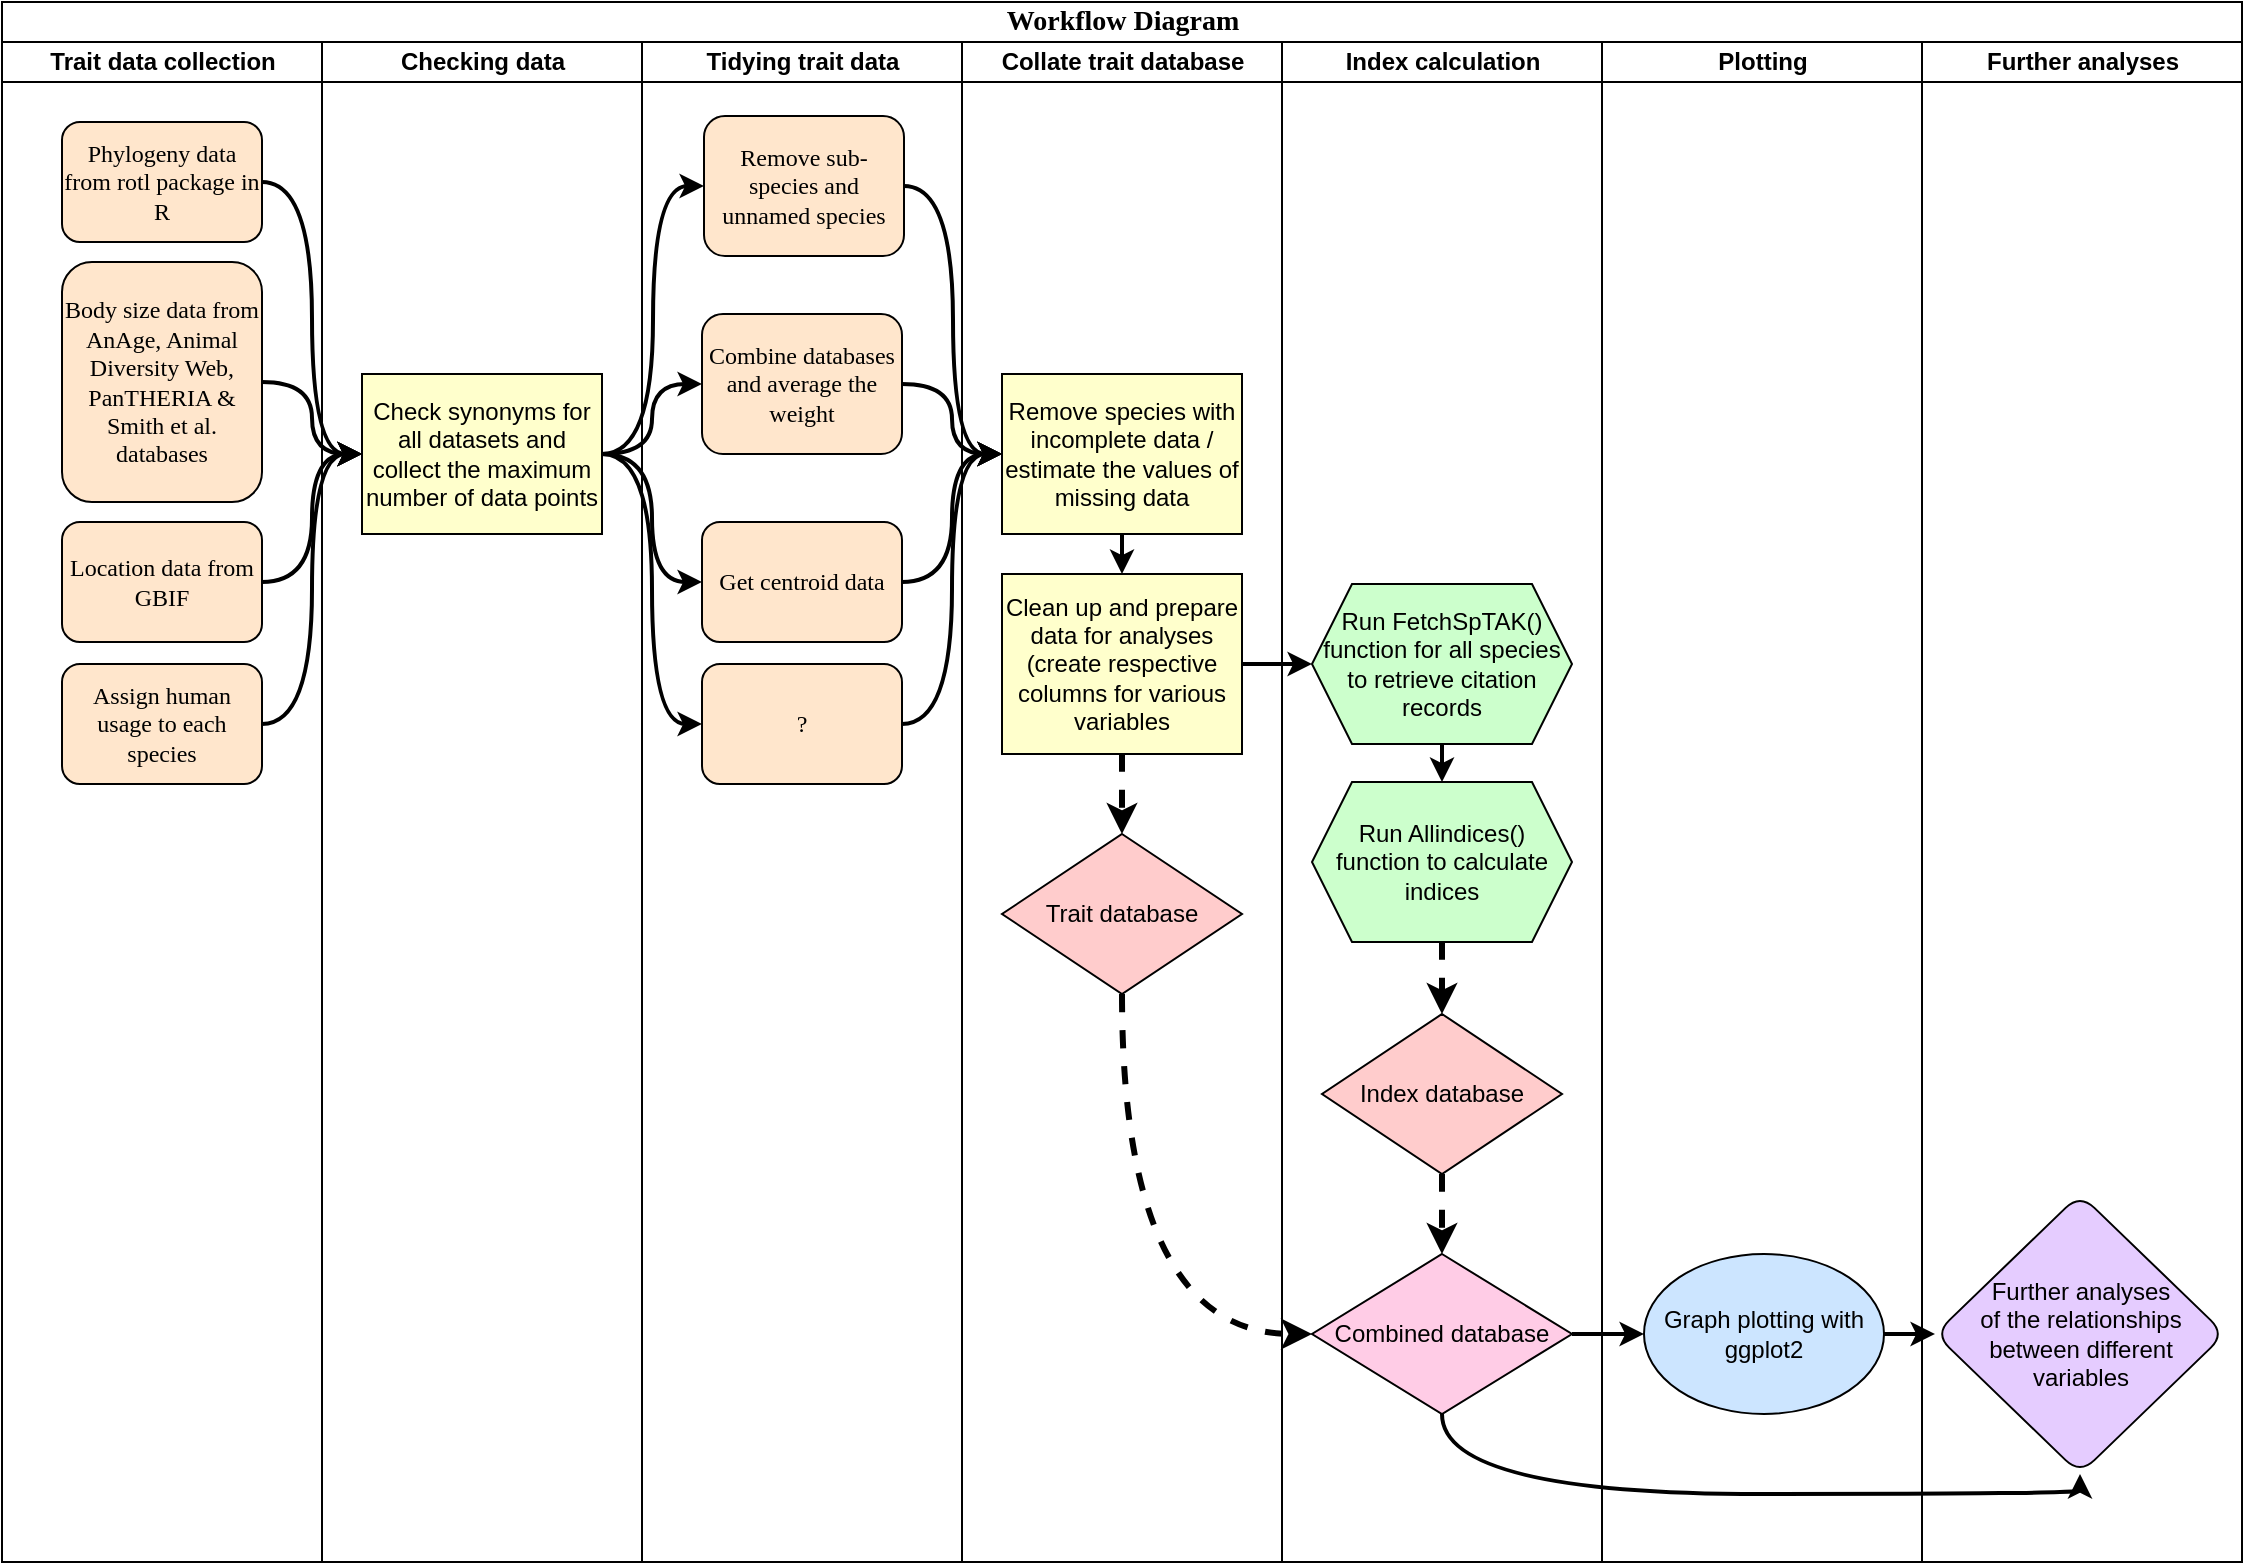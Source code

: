 <mxfile version="13.7.3" type="device"><diagram name="Page-1" id="74e2e168-ea6b-b213-b513-2b3c1d86103e"><mxGraphModel dx="1422" dy="822" grid="1" gridSize="10" guides="1" tooltips="1" connect="1" arrows="1" fold="1" page="1" pageScale="1" pageWidth="1100" pageHeight="850" background="#ffffff" math="0" shadow="0"><root><mxCell id="0"/><mxCell id="1" parent="0"/><mxCell id="77e6c97f196da883-1" value="&lt;font style=&quot;font-size: 14px&quot;&gt;Workflow Diagram&lt;/font&gt;" style="swimlane;html=1;childLayout=stackLayout;startSize=20;rounded=0;shadow=0;labelBackgroundColor=none;strokeWidth=1;fontFamily=Verdana;fontSize=8;align=center;" parent="1" vertex="1"><mxGeometry x="70" y="40" width="1120" height="780" as="geometry"><mxRectangle x="70" y="40" width="180" height="20" as="alternateBounds"/></mxGeometry></mxCell><mxCell id="77e6c97f196da883-2" value="Trait data collection" style="swimlane;html=1;startSize=20;" parent="77e6c97f196da883-1" vertex="1"><mxGeometry y="20" width="160" height="760" as="geometry"/></mxCell><mxCell id="77e6c97f196da883-8" value="&lt;font style=&quot;font-size: 12px&quot;&gt;Phylogeny data from rotl package in R&lt;/font&gt;" style="rounded=1;whiteSpace=wrap;html=1;shadow=0;labelBackgroundColor=none;strokeWidth=1;fontFamily=Verdana;fontSize=8;align=center;fillColor=#FFE6CC;" parent="77e6c97f196da883-2" vertex="1"><mxGeometry x="30" y="40" width="100" height="60" as="geometry"/></mxCell><mxCell id="77e6c97f196da883-9" value="&lt;font style=&quot;font-size: 12px&quot;&gt;Body size data from AnAge, Animal Diversity Web, PanTHERIA &amp;amp; Smith et al. databases&lt;/font&gt;" style="rounded=1;whiteSpace=wrap;html=1;shadow=0;labelBackgroundColor=none;strokeWidth=1;fontFamily=Verdana;fontSize=8;align=center;fillColor=#FFE6CC;" parent="77e6c97f196da883-2" vertex="1"><mxGeometry x="30" y="110" width="100" height="120" as="geometry"/></mxCell><mxCell id="77e6c97f196da883-10" value="&lt;font style=&quot;font-size: 12px&quot;&gt;Location data from GBIF&lt;/font&gt;" style="rounded=1;whiteSpace=wrap;html=1;shadow=0;labelBackgroundColor=none;strokeWidth=1;fontFamily=Verdana;fontSize=8;align=center;fillColor=#FFE6CC;" parent="77e6c97f196da883-2" vertex="1"><mxGeometry x="30" y="240" width="100" height="60" as="geometry"/></mxCell><mxCell id="XKUxORRQM8vKHSbiPtRv-2" value="&lt;font style=&quot;font-size: 12px&quot;&gt;Assign human usage to each species&lt;/font&gt;" style="rounded=1;whiteSpace=wrap;html=1;shadow=0;labelBackgroundColor=none;strokeWidth=1;fontFamily=Verdana;fontSize=8;align=center;fillColor=#FFE6CC;" parent="77e6c97f196da883-2" vertex="1"><mxGeometry x="30" y="311" width="100" height="60" as="geometry"/></mxCell><mxCell id="lmaGeAKRNaaqFspGX6gg-12" value="" style="edgeStyle=orthogonalEdgeStyle;rounded=0;orthogonalLoop=1;jettySize=auto;html=1;strokeWidth=2;entryX=0;entryY=0.5;entryDx=0;entryDy=0;curved=1;" edge="1" parent="77e6c97f196da883-1" source="77e6c97f196da883-8" target="XKUxORRQM8vKHSbiPtRv-25"><mxGeometry relative="1" as="geometry"><mxPoint x="210" y="90" as="targetPoint"/></mxGeometry></mxCell><mxCell id="lmaGeAKRNaaqFspGX6gg-14" value="" style="edgeStyle=orthogonalEdgeStyle;curved=1;rounded=0;orthogonalLoop=1;jettySize=auto;html=1;strokeWidth=2;entryX=0;entryY=0.5;entryDx=0;entryDy=0;" edge="1" parent="77e6c97f196da883-1" source="77e6c97f196da883-9" target="XKUxORRQM8vKHSbiPtRv-25"><mxGeometry relative="1" as="geometry"><mxPoint x="210" y="190" as="targetPoint"/></mxGeometry></mxCell><mxCell id="77e6c97f196da883-3" value="Checking data" style="swimlane;html=1;startSize=20;" parent="77e6c97f196da883-1" vertex="1"><mxGeometry x="160" y="20" width="160" height="760" as="geometry"/></mxCell><mxCell id="XKUxORRQM8vKHSbiPtRv-25" value="Check synonyms for all datasets and collect the maximum number of data points" style="rounded=0;whiteSpace=wrap;html=1;fillColor=#FFFFCC;" parent="77e6c97f196da883-3" vertex="1"><mxGeometry x="20" y="166" width="120" height="80" as="geometry"/></mxCell><mxCell id="lmaGeAKRNaaqFspGX6gg-16" value="" style="edgeStyle=orthogonalEdgeStyle;curved=1;rounded=0;orthogonalLoop=1;jettySize=auto;html=1;strokeWidth=2;entryX=0;entryY=0.5;entryDx=0;entryDy=0;" edge="1" parent="77e6c97f196da883-1" source="77e6c97f196da883-10" target="XKUxORRQM8vKHSbiPtRv-25"><mxGeometry relative="1" as="geometry"><mxPoint x="210" y="290" as="targetPoint"/></mxGeometry></mxCell><mxCell id="lmaGeAKRNaaqFspGX6gg-18" value="" style="edgeStyle=orthogonalEdgeStyle;curved=1;rounded=0;orthogonalLoop=1;jettySize=auto;html=1;strokeWidth=2;entryX=0;entryY=0.5;entryDx=0;entryDy=0;" edge="1" parent="77e6c97f196da883-1" source="XKUxORRQM8vKHSbiPtRv-2" target="XKUxORRQM8vKHSbiPtRv-25"><mxGeometry relative="1" as="geometry"><mxPoint x="210" y="361" as="targetPoint"/></mxGeometry></mxCell><mxCell id="77e6c97f196da883-7" value="Further analyses" style="swimlane;html=1;startSize=20;" parent="1" vertex="1"><mxGeometry x="1030" y="60" width="160" height="760" as="geometry"/></mxCell><mxCell id="XKUxORRQM8vKHSbiPtRv-65" value="&lt;span&gt;Further analyses&lt;/span&gt;&lt;br&gt;&lt;span&gt;of the relationships&lt;/span&gt;&lt;br&gt;&lt;span&gt;between different variables&lt;/span&gt;" style="rhombus;whiteSpace=wrap;html=1;fillColor=#E5CCFF;rounded=1;" parent="77e6c97f196da883-7" vertex="1"><mxGeometry x="6.5" y="576" width="145" height="140" as="geometry"/></mxCell><mxCell id="77e6c97f196da883-6" value="Plotting" style="swimlane;html=1;startSize=20;" parent="1" vertex="1"><mxGeometry x="870" y="60" width="160" height="760" as="geometry"/></mxCell><mxCell id="XKUxORRQM8vKHSbiPtRv-56" value="Graph plotting with ggplot2" style="ellipse;whiteSpace=wrap;html=1;fillColor=#CCE5FF;" parent="77e6c97f196da883-6" vertex="1"><mxGeometry x="21" y="606" width="120" height="80" as="geometry"/></mxCell><mxCell id="77e6c97f196da883-5" value="Index calculation" style="swimlane;html=1;startSize=20;" parent="1" vertex="1"><mxGeometry x="710" y="60" width="160" height="760" as="geometry"/></mxCell><mxCell id="XKUxORRQM8vKHSbiPtRv-49" value="" style="edgeStyle=orthogonalEdgeStyle;curved=1;rounded=0;orthogonalLoop=1;jettySize=auto;html=1;strokeWidth=2;" parent="77e6c97f196da883-5" source="XKUxORRQM8vKHSbiPtRv-44" target="XKUxORRQM8vKHSbiPtRv-48" edge="1"><mxGeometry relative="1" as="geometry"/></mxCell><mxCell id="XKUxORRQM8vKHSbiPtRv-51" value="" style="edgeStyle=orthogonalEdgeStyle;curved=1;rounded=0;orthogonalLoop=1;jettySize=auto;html=1;entryX=0.5;entryY=0;entryDx=0;entryDy=0;labelBorderColor=none;dashed=1;strokeWidth=3;" parent="77e6c97f196da883-5" target="XKUxORRQM8vKHSbiPtRv-50" edge="1"><mxGeometry relative="1" as="geometry"><mxPoint x="80" y="450" as="sourcePoint"/><mxPoint x="-310" y="470" as="targetPoint"/></mxGeometry></mxCell><mxCell id="XKUxORRQM8vKHSbiPtRv-44" value="Run FetchSpTAK()&lt;br&gt;function for all species to retrieve citation&lt;br&gt;records" style="shape=hexagon;perimeter=hexagonPerimeter2;whiteSpace=wrap;html=1;fixedSize=1;rounded=0;fillColor=#CCFFCC;sketch=0;shadow=0;" parent="77e6c97f196da883-5" vertex="1"><mxGeometry x="15" y="271" width="130" height="80" as="geometry"/></mxCell><mxCell id="XKUxORRQM8vKHSbiPtRv-48" value="Run Allindices() function to calculate indices" style="shape=hexagon;perimeter=hexagonPerimeter2;whiteSpace=wrap;html=1;fixedSize=1;rounded=0;fillColor=#CCFFCC;" parent="77e6c97f196da883-5" vertex="1"><mxGeometry x="15" y="370" width="130" height="80" as="geometry"/></mxCell><mxCell id="XKUxORRQM8vKHSbiPtRv-53" value="" style="edgeStyle=orthogonalEdgeStyle;curved=1;rounded=0;orthogonalLoop=1;jettySize=auto;html=1;strokeWidth=3;dashed=1;" parent="77e6c97f196da883-5" source="XKUxORRQM8vKHSbiPtRv-50" target="XKUxORRQM8vKHSbiPtRv-52" edge="1"><mxGeometry relative="1" as="geometry"/></mxCell><mxCell id="XKUxORRQM8vKHSbiPtRv-52" value="Combined database" style="rhombus;whiteSpace=wrap;html=1;fillColor=#FFCCE6;" parent="77e6c97f196da883-5" vertex="1"><mxGeometry x="15" y="606" width="130" height="80" as="geometry"/></mxCell><mxCell id="XKUxORRQM8vKHSbiPtRv-50" value="Index database" style="rhombus;whiteSpace=wrap;html=1;fillColor=#FFCCCC;" parent="77e6c97f196da883-5" vertex="1"><mxGeometry x="20" y="486" width="120" height="80" as="geometry"/></mxCell><mxCell id="77e6c97f196da883-4" value="Collate trait database" style="swimlane;html=1;startSize=20;horizontal=1;" parent="1" vertex="1"><mxGeometry x="550" y="60" width="160" height="760" as="geometry"/></mxCell><mxCell id="XKUxORRQM8vKHSbiPtRv-26" value="Remove species with incomplete data / estimate the values of missing data" style="rounded=0;whiteSpace=wrap;html=1;fillColor=#FFFFCC;" parent="77e6c97f196da883-4" vertex="1"><mxGeometry x="20" y="166" width="120" height="80" as="geometry"/></mxCell><mxCell id="XKUxORRQM8vKHSbiPtRv-27" value="Clean up and prepare data for analyses (create respective columns for various variables" style="rounded=0;whiteSpace=wrap;html=1;fillColor=#FFFFCC;" parent="77e6c97f196da883-4" vertex="1"><mxGeometry x="20" y="266" width="120" height="90" as="geometry"/></mxCell><mxCell id="XKUxORRQM8vKHSbiPtRv-40" value="" style="edgeStyle=orthogonalEdgeStyle;curved=1;rounded=0;orthogonalLoop=1;jettySize=auto;html=1;entryX=0.5;entryY=0;entryDx=0;entryDy=0;strokeWidth=2;" parent="77e6c97f196da883-4" source="XKUxORRQM8vKHSbiPtRv-26" target="XKUxORRQM8vKHSbiPtRv-27" edge="1"><mxGeometry relative="1" as="geometry"><mxPoint x="80" y="326" as="targetPoint"/></mxGeometry></mxCell><mxCell id="XKUxORRQM8vKHSbiPtRv-42" value="" style="edgeStyle=orthogonalEdgeStyle;curved=1;rounded=0;orthogonalLoop=1;jettySize=auto;html=1;entryX=0.5;entryY=0;entryDx=0;entryDy=0;labelBorderColor=none;dashed=1;strokeWidth=3;" parent="77e6c97f196da883-4" source="XKUxORRQM8vKHSbiPtRv-27" target="XKUxORRQM8vKHSbiPtRv-24" edge="1"><mxGeometry relative="1" as="geometry"><mxPoint x="80" y="436" as="targetPoint"/></mxGeometry></mxCell><mxCell id="XKUxORRQM8vKHSbiPtRv-24" value="Trait database" style="rhombus;whiteSpace=wrap;html=1;fillColor=#FFCCCC;" parent="77e6c97f196da883-4" vertex="1"><mxGeometry x="20" y="396" width="120" height="80" as="geometry"/></mxCell><mxCell id="lmaGeAKRNaaqFspGX6gg-1" value="Tidying trait data" style="swimlane;html=1;startSize=20;" vertex="1" parent="1"><mxGeometry x="390" y="60" width="160" height="760" as="geometry"/></mxCell><mxCell id="XKUxORRQM8vKHSbiPtRv-66" value="" style="edgeStyle=orthogonalEdgeStyle;curved=1;rounded=0;orthogonalLoop=1;jettySize=auto;html=1;strokeWidth=2;entryX=0;entryY=0.5;entryDx=0;entryDy=0;" parent="1" source="XKUxORRQM8vKHSbiPtRv-56" target="XKUxORRQM8vKHSbiPtRv-65" edge="1"><mxGeometry relative="1" as="geometry"><mxPoint x="933" y="876" as="targetPoint"/></mxGeometry></mxCell><mxCell id="XKUxORRQM8vKHSbiPtRv-68" value="" style="edgeStyle=orthogonalEdgeStyle;curved=1;rounded=0;orthogonalLoop=1;jettySize=auto;html=1;strokeWidth=2;entryX=0.5;entryY=1;entryDx=0;entryDy=0;exitX=0.5;exitY=1;exitDx=0;exitDy=0;" parent="1" source="XKUxORRQM8vKHSbiPtRv-52" target="XKUxORRQM8vKHSbiPtRv-65" edge="1"><mxGeometry relative="1" as="geometry"><mxPoint x="940" y="866" as="targetPoint"/><Array as="points"><mxPoint x="790" y="786"/><mxPoint x="1109" y="786"/></Array></mxGeometry></mxCell><mxCell id="XKUxORRQM8vKHSbiPtRv-57" value="" style="edgeStyle=orthogonalEdgeStyle;curved=1;rounded=0;orthogonalLoop=1;jettySize=auto;html=1;strokeWidth=2;" parent="1" source="XKUxORRQM8vKHSbiPtRv-52" target="XKUxORRQM8vKHSbiPtRv-56" edge="1"><mxGeometry relative="1" as="geometry"/></mxCell><mxCell id="XKUxORRQM8vKHSbiPtRv-45" value="" style="edgeStyle=orthogonalEdgeStyle;curved=1;rounded=0;orthogonalLoop=1;jettySize=auto;html=1;strokeWidth=2;" parent="1" source="XKUxORRQM8vKHSbiPtRv-27" target="XKUxORRQM8vKHSbiPtRv-44" edge="1"><mxGeometry relative="1" as="geometry"/></mxCell><mxCell id="XKUxORRQM8vKHSbiPtRv-55" value="" style="edgeStyle=orthogonalEdgeStyle;curved=1;rounded=0;orthogonalLoop=1;jettySize=auto;html=1;dashed=1;strokeWidth=3;entryX=0;entryY=0.5;entryDx=0;entryDy=0;exitX=0.5;exitY=1;exitDx=0;exitDy=0;" parent="1" source="XKUxORRQM8vKHSbiPtRv-24" target="XKUxORRQM8vKHSbiPtRv-52" edge="1"><mxGeometry relative="1" as="geometry"><mxPoint x="470" y="730" as="targetPoint"/><Array as="points"><mxPoint x="630" y="706"/></Array></mxGeometry></mxCell><mxCell id="lmaGeAKRNaaqFspGX6gg-25" value="" style="edgeStyle=orthogonalEdgeStyle;curved=1;rounded=0;orthogonalLoop=1;jettySize=auto;html=1;strokeWidth=2;entryX=0;entryY=0.5;entryDx=0;entryDy=0;" edge="1" parent="1" source="lmaGeAKRNaaqFspGX6gg-7" target="XKUxORRQM8vKHSbiPtRv-26"><mxGeometry relative="1" as="geometry"><mxPoint x="601" y="132" as="targetPoint"/></mxGeometry></mxCell><mxCell id="lmaGeAKRNaaqFspGX6gg-7" value="&lt;font style=&quot;font-size: 12px&quot;&gt;Remove sub-species and unnamed species&lt;/font&gt;" style="rounded=1;whiteSpace=wrap;html=1;shadow=0;labelBackgroundColor=none;strokeWidth=1;fontFamily=Verdana;fontSize=8;align=center;fillColor=#FFE6CC;" vertex="1" parent="1"><mxGeometry x="421" y="97" width="100" height="70" as="geometry"/></mxCell><mxCell id="lmaGeAKRNaaqFspGX6gg-29" value="" style="edgeStyle=orthogonalEdgeStyle;curved=1;rounded=0;orthogonalLoop=1;jettySize=auto;html=1;strokeWidth=2;entryX=0;entryY=0.5;entryDx=0;entryDy=0;" edge="1" parent="1" source="lmaGeAKRNaaqFspGX6gg-8" target="XKUxORRQM8vKHSbiPtRv-26"><mxGeometry relative="1" as="geometry"><mxPoint x="600" y="330" as="targetPoint"/></mxGeometry></mxCell><mxCell id="lmaGeAKRNaaqFspGX6gg-8" value="&lt;font style=&quot;font-size: 12px&quot;&gt;Get centroid data&lt;/font&gt;" style="rounded=1;whiteSpace=wrap;html=1;shadow=0;labelBackgroundColor=none;strokeWidth=1;fontFamily=Verdana;fontSize=8;align=center;fillColor=#FFE6CC;" vertex="1" parent="1"><mxGeometry x="420" y="300" width="100" height="60" as="geometry"/></mxCell><mxCell id="lmaGeAKRNaaqFspGX6gg-31" value="" style="edgeStyle=orthogonalEdgeStyle;curved=1;rounded=0;orthogonalLoop=1;jettySize=auto;html=1;strokeWidth=2;entryX=0;entryY=0.5;entryDx=0;entryDy=0;" edge="1" parent="1" source="lmaGeAKRNaaqFspGX6gg-9" target="XKUxORRQM8vKHSbiPtRv-26"><mxGeometry relative="1" as="geometry"><mxPoint x="600" y="401" as="targetPoint"/></mxGeometry></mxCell><mxCell id="lmaGeAKRNaaqFspGX6gg-9" value="&lt;font style=&quot;font-size: 12px&quot;&gt;?&lt;/font&gt;" style="rounded=1;whiteSpace=wrap;html=1;shadow=0;labelBackgroundColor=none;strokeWidth=1;fontFamily=Verdana;fontSize=8;align=center;fillColor=#FFE6CC;" vertex="1" parent="1"><mxGeometry x="420" y="371" width="100" height="60" as="geometry"/></mxCell><mxCell id="lmaGeAKRNaaqFspGX6gg-27" value="" style="edgeStyle=orthogonalEdgeStyle;curved=1;rounded=0;orthogonalLoop=1;jettySize=auto;html=1;strokeWidth=2;entryX=0;entryY=0.5;entryDx=0;entryDy=0;" edge="1" parent="1" source="lmaGeAKRNaaqFspGX6gg-10" target="XKUxORRQM8vKHSbiPtRv-26"><mxGeometry relative="1" as="geometry"><mxPoint x="600" y="231" as="targetPoint"/></mxGeometry></mxCell><mxCell id="lmaGeAKRNaaqFspGX6gg-10" value="&lt;font style=&quot;font-size: 12px&quot;&gt;Combine databases and average the weight&lt;/font&gt;" style="rounded=1;whiteSpace=wrap;html=1;shadow=0;labelBackgroundColor=none;strokeWidth=1;fontFamily=Verdana;fontSize=8;align=center;fillColor=#FFE6CC;" vertex="1" parent="1"><mxGeometry x="420" y="196" width="100" height="70" as="geometry"/></mxCell><mxCell id="lmaGeAKRNaaqFspGX6gg-19" value="" style="edgeStyle=orthogonalEdgeStyle;curved=1;rounded=0;orthogonalLoop=1;jettySize=auto;html=1;strokeWidth=2;" edge="1" parent="1" source="XKUxORRQM8vKHSbiPtRv-25" target="lmaGeAKRNaaqFspGX6gg-10"><mxGeometry relative="1" as="geometry"/></mxCell><mxCell id="lmaGeAKRNaaqFspGX6gg-20" value="" style="edgeStyle=orthogonalEdgeStyle;curved=1;rounded=0;orthogonalLoop=1;jettySize=auto;html=1;strokeWidth=2;entryX=0;entryY=0.5;entryDx=0;entryDy=0;" edge="1" parent="1" source="XKUxORRQM8vKHSbiPtRv-25" target="lmaGeAKRNaaqFspGX6gg-7"><mxGeometry relative="1" as="geometry"/></mxCell><mxCell id="lmaGeAKRNaaqFspGX6gg-21" value="" style="edgeStyle=orthogonalEdgeStyle;curved=1;rounded=0;orthogonalLoop=1;jettySize=auto;html=1;strokeWidth=2;entryX=0;entryY=0.5;entryDx=0;entryDy=0;" edge="1" parent="1" source="XKUxORRQM8vKHSbiPtRv-25" target="lmaGeAKRNaaqFspGX6gg-9"><mxGeometry relative="1" as="geometry"/></mxCell><mxCell id="lmaGeAKRNaaqFspGX6gg-22" value="" style="edgeStyle=orthogonalEdgeStyle;curved=1;rounded=0;orthogonalLoop=1;jettySize=auto;html=1;strokeWidth=2;entryX=0;entryY=0.5;entryDx=0;entryDy=0;exitX=1;exitY=0.5;exitDx=0;exitDy=0;" edge="1" parent="1" source="XKUxORRQM8vKHSbiPtRv-25" target="lmaGeAKRNaaqFspGX6gg-8"><mxGeometry relative="1" as="geometry"><mxPoint x="380" y="270" as="sourcePoint"/><mxPoint x="430" y="411" as="targetPoint"/></mxGeometry></mxCell></root></mxGraphModel></diagram></mxfile>